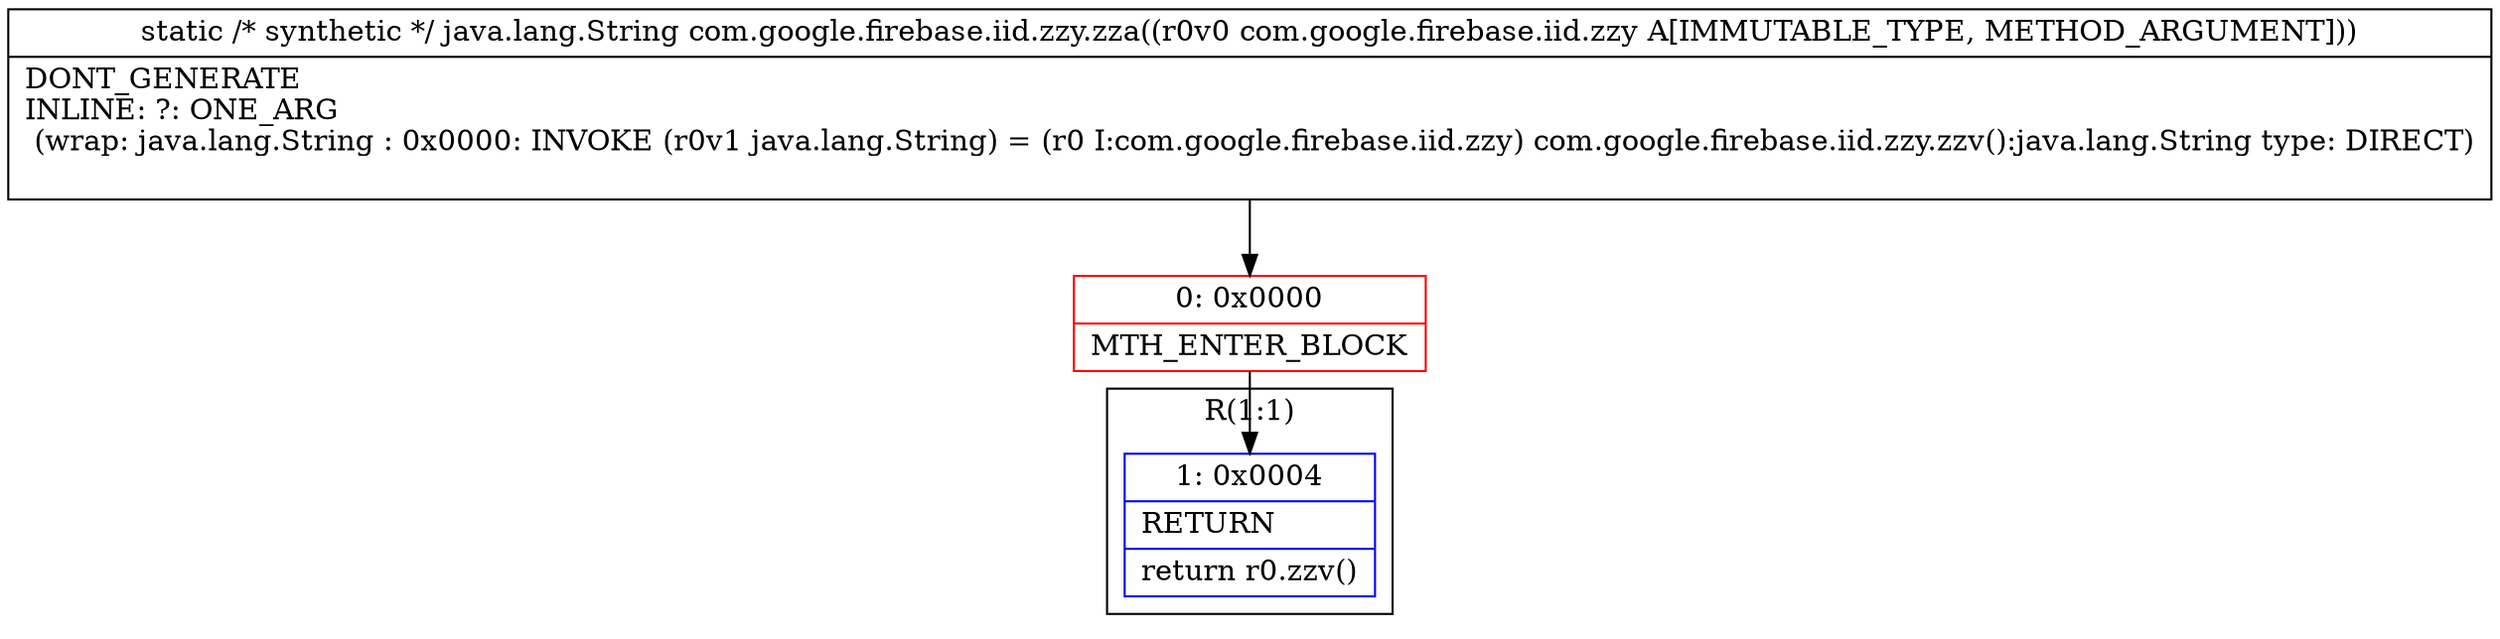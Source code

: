 digraph "CFG forcom.google.firebase.iid.zzy.zza(Lcom\/google\/firebase\/iid\/zzy;)Ljava\/lang\/String;" {
subgraph cluster_Region_150684769 {
label = "R(1:1)";
node [shape=record,color=blue];
Node_1 [shape=record,label="{1\:\ 0x0004|RETURN\l|return r0.zzv()\l}"];
}
Node_0 [shape=record,color=red,label="{0\:\ 0x0000|MTH_ENTER_BLOCK\l}"];
MethodNode[shape=record,label="{static \/* synthetic *\/ java.lang.String com.google.firebase.iid.zzy.zza((r0v0 com.google.firebase.iid.zzy A[IMMUTABLE_TYPE, METHOD_ARGUMENT]))  | DONT_GENERATE\lINLINE: ?: ONE_ARG  \l  (wrap: java.lang.String : 0x0000: INVOKE  (r0v1 java.lang.String) = (r0 I:com.google.firebase.iid.zzy) com.google.firebase.iid.zzy.zzv():java.lang.String type: DIRECT)\l\l}"];
MethodNode -> Node_0;
Node_0 -> Node_1;
}

